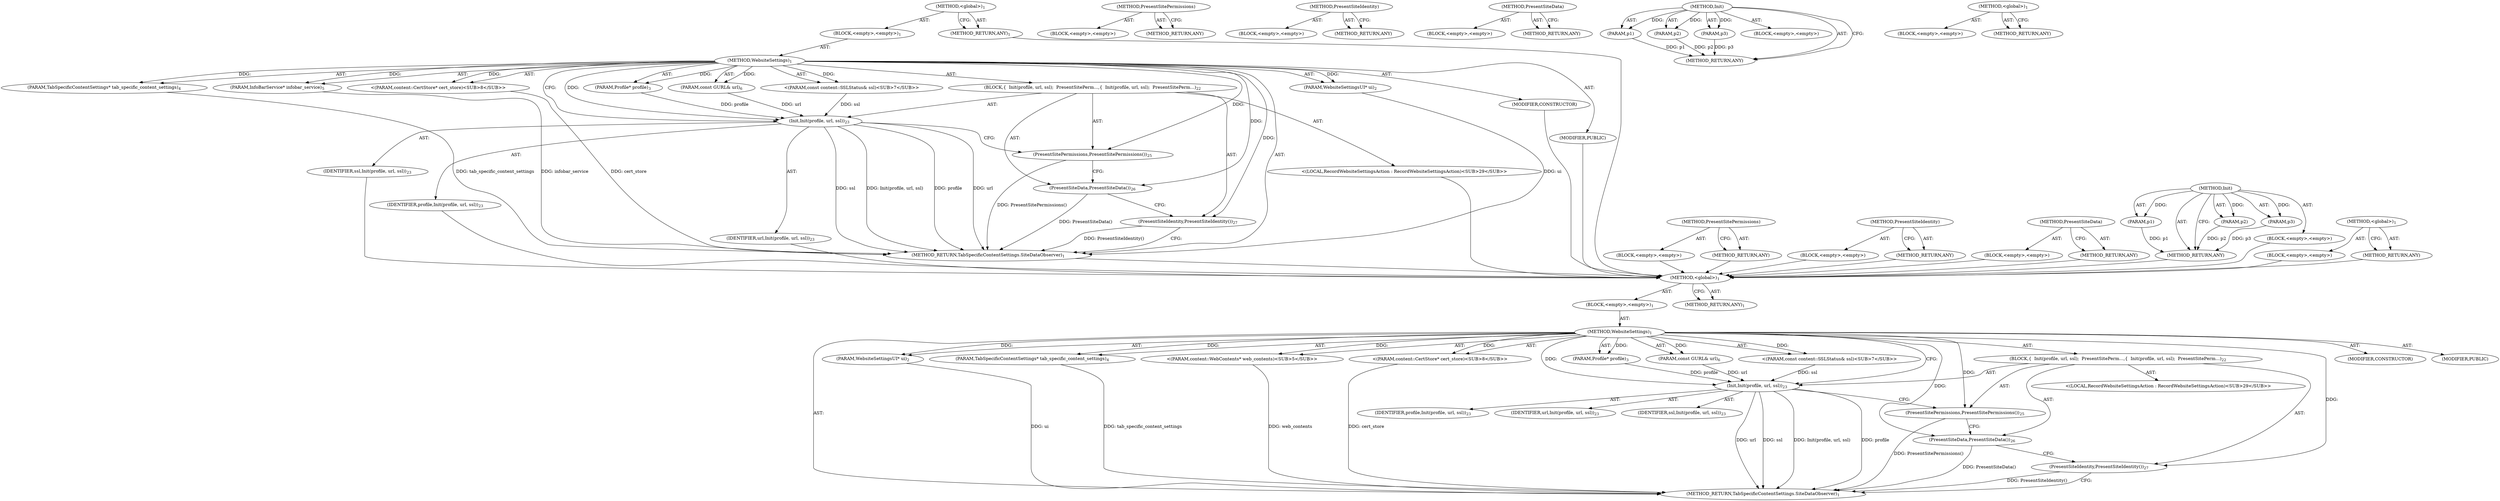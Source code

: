 digraph "&lt;global&gt;" {
vulnerable_6 [label=<(METHOD,&lt;global&gt;)<SUB>1</SUB>>];
vulnerable_7 [label=<(BLOCK,&lt;empty&gt;,&lt;empty&gt;)<SUB>1</SUB>>];
vulnerable_8 [label=<(METHOD,WebsiteSettings)<SUB>1</SUB>>];
vulnerable_9 [label=<(PARAM,WebsiteSettingsUI* ui)<SUB>2</SUB>>];
vulnerable_10 [label=<(PARAM,Profile* profile)<SUB>3</SUB>>];
vulnerable_11 [label=<(PARAM,TabSpecificContentSettings* tab_specific_content_settings)<SUB>4</SUB>>];
vulnerable_12 [label=<(PARAM,InfoBarService* infobar_service)<SUB>5</SUB>>];
vulnerable_13 [label=<(PARAM,const GURL&amp; url)<SUB>6</SUB>>];
vulnerable_14 [label="<(PARAM,const content::SSLStatus&amp; ssl)<SUB>7</SUB>>"];
vulnerable_15 [label="<(PARAM,content::CertStore* cert_store)<SUB>8</SUB>>"];
vulnerable_16 [label=<(BLOCK,{
  Init(profile, url, ssl);

  PresentSitePerm...,{
  Init(profile, url, ssl);

  PresentSitePerm...)<SUB>22</SUB>>];
vulnerable_17 [label=<(Init,Init(profile, url, ssl))<SUB>23</SUB>>];
vulnerable_18 [label=<(IDENTIFIER,profile,Init(profile, url, ssl))<SUB>23</SUB>>];
vulnerable_19 [label=<(IDENTIFIER,url,Init(profile, url, ssl))<SUB>23</SUB>>];
vulnerable_20 [label=<(IDENTIFIER,ssl,Init(profile, url, ssl))<SUB>23</SUB>>];
vulnerable_21 [label=<(PresentSitePermissions,PresentSitePermissions())<SUB>25</SUB>>];
vulnerable_22 [label=<(PresentSiteData,PresentSiteData())<SUB>26</SUB>>];
vulnerable_23 [label=<(PresentSiteIdentity,PresentSiteIdentity())<SUB>27</SUB>>];
vulnerable_24 [label="<(LOCAL,RecordWebsiteSettingsAction : RecordWebsiteSettingsAction)<SUB>29</SUB>>"];
vulnerable_25 [label=<(MODIFIER,CONSTRUCTOR)>];
vulnerable_26 [label=<(MODIFIER,PUBLIC)>];
vulnerable_27 [label=<(METHOD_RETURN,TabSpecificContentSettings.SiteDataObserver)<SUB>1</SUB>>];
vulnerable_29 [label=<(METHOD_RETURN,ANY)<SUB>1</SUB>>];
vulnerable_66 [label=<(METHOD,PresentSitePermissions)>];
vulnerable_67 [label=<(BLOCK,&lt;empty&gt;,&lt;empty&gt;)>];
vulnerable_68 [label=<(METHOD_RETURN,ANY)>];
vulnerable_72 [label=<(METHOD,PresentSiteIdentity)>];
vulnerable_73 [label=<(BLOCK,&lt;empty&gt;,&lt;empty&gt;)>];
vulnerable_74 [label=<(METHOD_RETURN,ANY)>];
vulnerable_69 [label=<(METHOD,PresentSiteData)>];
vulnerable_70 [label=<(BLOCK,&lt;empty&gt;,&lt;empty&gt;)>];
vulnerable_71 [label=<(METHOD_RETURN,ANY)>];
vulnerable_60 [label=<(METHOD,Init)>];
vulnerable_61 [label=<(PARAM,p1)>];
vulnerable_62 [label=<(PARAM,p2)>];
vulnerable_63 [label=<(PARAM,p3)>];
vulnerable_64 [label=<(BLOCK,&lt;empty&gt;,&lt;empty&gt;)>];
vulnerable_65 [label=<(METHOD_RETURN,ANY)>];
vulnerable_54 [label=<(METHOD,&lt;global&gt;)<SUB>1</SUB>>];
vulnerable_55 [label=<(BLOCK,&lt;empty&gt;,&lt;empty&gt;)>];
vulnerable_56 [label=<(METHOD_RETURN,ANY)>];
fixed_6 [label=<(METHOD,&lt;global&gt;)<SUB>1</SUB>>];
fixed_7 [label=<(BLOCK,&lt;empty&gt;,&lt;empty&gt;)<SUB>1</SUB>>];
fixed_8 [label=<(METHOD,WebsiteSettings)<SUB>1</SUB>>];
fixed_9 [label=<(PARAM,WebsiteSettingsUI* ui)<SUB>2</SUB>>];
fixed_10 [label=<(PARAM,Profile* profile)<SUB>3</SUB>>];
fixed_11 [label=<(PARAM,TabSpecificContentSettings* tab_specific_content_settings)<SUB>4</SUB>>];
fixed_12 [label="<(PARAM,content::WebContents* web_contents)<SUB>5</SUB>>"];
fixed_13 [label=<(PARAM,const GURL&amp; url)<SUB>6</SUB>>];
fixed_14 [label="<(PARAM,const content::SSLStatus&amp; ssl)<SUB>7</SUB>>"];
fixed_15 [label="<(PARAM,content::CertStore* cert_store)<SUB>8</SUB>>"];
fixed_16 [label=<(BLOCK,{
  Init(profile, url, ssl);

  PresentSitePerm...,{
  Init(profile, url, ssl);

  PresentSitePerm...)<SUB>22</SUB>>];
fixed_17 [label=<(Init,Init(profile, url, ssl))<SUB>23</SUB>>];
fixed_18 [label=<(IDENTIFIER,profile,Init(profile, url, ssl))<SUB>23</SUB>>];
fixed_19 [label=<(IDENTIFIER,url,Init(profile, url, ssl))<SUB>23</SUB>>];
fixed_20 [label=<(IDENTIFIER,ssl,Init(profile, url, ssl))<SUB>23</SUB>>];
fixed_21 [label=<(PresentSitePermissions,PresentSitePermissions())<SUB>25</SUB>>];
fixed_22 [label=<(PresentSiteData,PresentSiteData())<SUB>26</SUB>>];
fixed_23 [label=<(PresentSiteIdentity,PresentSiteIdentity())<SUB>27</SUB>>];
fixed_24 [label="<(LOCAL,RecordWebsiteSettingsAction : RecordWebsiteSettingsAction)<SUB>29</SUB>>"];
fixed_25 [label=<(MODIFIER,CONSTRUCTOR)>];
fixed_26 [label=<(MODIFIER,PUBLIC)>];
fixed_27 [label=<(METHOD_RETURN,TabSpecificContentSettings.SiteDataObserver)<SUB>1</SUB>>];
fixed_29 [label=<(METHOD_RETURN,ANY)<SUB>1</SUB>>];
fixed_66 [label=<(METHOD,PresentSitePermissions)>];
fixed_67 [label=<(BLOCK,&lt;empty&gt;,&lt;empty&gt;)>];
fixed_68 [label=<(METHOD_RETURN,ANY)>];
fixed_72 [label=<(METHOD,PresentSiteIdentity)>];
fixed_73 [label=<(BLOCK,&lt;empty&gt;,&lt;empty&gt;)>];
fixed_74 [label=<(METHOD_RETURN,ANY)>];
fixed_69 [label=<(METHOD,PresentSiteData)>];
fixed_70 [label=<(BLOCK,&lt;empty&gt;,&lt;empty&gt;)>];
fixed_71 [label=<(METHOD_RETURN,ANY)>];
fixed_60 [label=<(METHOD,Init)>];
fixed_61 [label=<(PARAM,p1)>];
fixed_62 [label=<(PARAM,p2)>];
fixed_63 [label=<(PARAM,p3)>];
fixed_64 [label=<(BLOCK,&lt;empty&gt;,&lt;empty&gt;)>];
fixed_65 [label=<(METHOD_RETURN,ANY)>];
fixed_54 [label=<(METHOD,&lt;global&gt;)<SUB>1</SUB>>];
fixed_55 [label=<(BLOCK,&lt;empty&gt;,&lt;empty&gt;)>];
fixed_56 [label=<(METHOD_RETURN,ANY)>];
vulnerable_6 -> vulnerable_7  [key=0, label="AST: "];
vulnerable_6 -> vulnerable_29  [key=0, label="AST: "];
vulnerable_6 -> vulnerable_29  [key=1, label="CFG: "];
vulnerable_7 -> vulnerable_8  [key=0, label="AST: "];
vulnerable_8 -> vulnerable_9  [key=0, label="AST: "];
vulnerable_8 -> vulnerable_9  [key=1, label="DDG: "];
vulnerable_8 -> vulnerable_10  [key=0, label="AST: "];
vulnerable_8 -> vulnerable_10  [key=1, label="DDG: "];
vulnerable_8 -> vulnerable_11  [key=0, label="AST: "];
vulnerable_8 -> vulnerable_11  [key=1, label="DDG: "];
vulnerable_8 -> vulnerable_12  [key=0, label="AST: "];
vulnerable_8 -> vulnerable_12  [key=1, label="DDG: "];
vulnerable_8 -> vulnerable_13  [key=0, label="AST: "];
vulnerable_8 -> vulnerable_13  [key=1, label="DDG: "];
vulnerable_8 -> vulnerable_14  [key=0, label="AST: "];
vulnerable_8 -> vulnerable_14  [key=1, label="DDG: "];
vulnerable_8 -> vulnerable_15  [key=0, label="AST: "];
vulnerable_8 -> vulnerable_15  [key=1, label="DDG: "];
vulnerable_8 -> vulnerable_16  [key=0, label="AST: "];
vulnerable_8 -> vulnerable_25  [key=0, label="AST: "];
vulnerable_8 -> vulnerable_26  [key=0, label="AST: "];
vulnerable_8 -> vulnerable_27  [key=0, label="AST: "];
vulnerable_8 -> vulnerable_17  [key=0, label="CFG: "];
vulnerable_8 -> vulnerable_17  [key=1, label="DDG: "];
vulnerable_8 -> vulnerable_21  [key=0, label="DDG: "];
vulnerable_8 -> vulnerable_22  [key=0, label="DDG: "];
vulnerable_8 -> vulnerable_23  [key=0, label="DDG: "];
vulnerable_9 -> vulnerable_27  [key=0, label="DDG: ui"];
vulnerable_10 -> vulnerable_17  [key=0, label="DDG: profile"];
vulnerable_11 -> vulnerable_27  [key=0, label="DDG: tab_specific_content_settings"];
vulnerable_12 -> vulnerable_27  [key=0, label="DDG: infobar_service"];
vulnerable_13 -> vulnerable_17  [key=0, label="DDG: url"];
vulnerable_14 -> vulnerable_17  [key=0, label="DDG: ssl"];
vulnerable_15 -> vulnerable_27  [key=0, label="DDG: cert_store"];
vulnerable_16 -> vulnerable_17  [key=0, label="AST: "];
vulnerable_16 -> vulnerable_21  [key=0, label="AST: "];
vulnerable_16 -> vulnerable_22  [key=0, label="AST: "];
vulnerable_16 -> vulnerable_23  [key=0, label="AST: "];
vulnerable_16 -> vulnerable_24  [key=0, label="AST: "];
vulnerable_17 -> vulnerable_18  [key=0, label="AST: "];
vulnerable_17 -> vulnerable_19  [key=0, label="AST: "];
vulnerable_17 -> vulnerable_20  [key=0, label="AST: "];
vulnerable_17 -> vulnerable_21  [key=0, label="CFG: "];
vulnerable_17 -> vulnerable_27  [key=0, label="DDG: profile"];
vulnerable_17 -> vulnerable_27  [key=1, label="DDG: url"];
vulnerable_17 -> vulnerable_27  [key=2, label="DDG: ssl"];
vulnerable_17 -> vulnerable_27  [key=3, label="DDG: Init(profile, url, ssl)"];
vulnerable_18 -> fixed_6  [key=0];
vulnerable_19 -> fixed_6  [key=0];
vulnerable_20 -> fixed_6  [key=0];
vulnerable_21 -> vulnerable_22  [key=0, label="CFG: "];
vulnerable_21 -> vulnerable_27  [key=0, label="DDG: PresentSitePermissions()"];
vulnerable_22 -> vulnerable_23  [key=0, label="CFG: "];
vulnerable_22 -> vulnerable_27  [key=0, label="DDG: PresentSiteData()"];
vulnerable_23 -> vulnerable_27  [key=0, label="CFG: "];
vulnerable_23 -> vulnerable_27  [key=1, label="DDG: PresentSiteIdentity()"];
vulnerable_24 -> fixed_6  [key=0];
vulnerable_25 -> fixed_6  [key=0];
vulnerable_26 -> fixed_6  [key=0];
vulnerable_27 -> fixed_6  [key=0];
vulnerable_29 -> fixed_6  [key=0];
vulnerable_66 -> vulnerable_67  [key=0, label="AST: "];
vulnerable_66 -> vulnerable_68  [key=0, label="AST: "];
vulnerable_66 -> vulnerable_68  [key=1, label="CFG: "];
vulnerable_67 -> fixed_6  [key=0];
vulnerable_68 -> fixed_6  [key=0];
vulnerable_72 -> vulnerable_73  [key=0, label="AST: "];
vulnerable_72 -> vulnerable_74  [key=0, label="AST: "];
vulnerable_72 -> vulnerable_74  [key=1, label="CFG: "];
vulnerable_73 -> fixed_6  [key=0];
vulnerable_74 -> fixed_6  [key=0];
vulnerable_69 -> vulnerable_70  [key=0, label="AST: "];
vulnerable_69 -> vulnerable_71  [key=0, label="AST: "];
vulnerable_69 -> vulnerable_71  [key=1, label="CFG: "];
vulnerable_70 -> fixed_6  [key=0];
vulnerable_71 -> fixed_6  [key=0];
vulnerable_60 -> vulnerable_61  [key=0, label="AST: "];
vulnerable_60 -> vulnerable_61  [key=1, label="DDG: "];
vulnerable_60 -> vulnerable_64  [key=0, label="AST: "];
vulnerable_60 -> vulnerable_62  [key=0, label="AST: "];
vulnerable_60 -> vulnerable_62  [key=1, label="DDG: "];
vulnerable_60 -> vulnerable_65  [key=0, label="AST: "];
vulnerable_60 -> vulnerable_65  [key=1, label="CFG: "];
vulnerable_60 -> vulnerable_63  [key=0, label="AST: "];
vulnerable_60 -> vulnerable_63  [key=1, label="DDG: "];
vulnerable_61 -> vulnerable_65  [key=0, label="DDG: p1"];
vulnerable_62 -> vulnerable_65  [key=0, label="DDG: p2"];
vulnerable_63 -> vulnerable_65  [key=0, label="DDG: p3"];
vulnerable_64 -> fixed_6  [key=0];
vulnerable_65 -> fixed_6  [key=0];
vulnerable_54 -> vulnerable_55  [key=0, label="AST: "];
vulnerable_54 -> vulnerable_56  [key=0, label="AST: "];
vulnerable_54 -> vulnerable_56  [key=1, label="CFG: "];
vulnerable_55 -> fixed_6  [key=0];
vulnerable_56 -> fixed_6  [key=0];
fixed_6 -> fixed_7  [key=0, label="AST: "];
fixed_6 -> fixed_29  [key=0, label="AST: "];
fixed_6 -> fixed_29  [key=1, label="CFG: "];
fixed_7 -> fixed_8  [key=0, label="AST: "];
fixed_8 -> fixed_9  [key=0, label="AST: "];
fixed_8 -> fixed_9  [key=1, label="DDG: "];
fixed_8 -> fixed_10  [key=0, label="AST: "];
fixed_8 -> fixed_10  [key=1, label="DDG: "];
fixed_8 -> fixed_11  [key=0, label="AST: "];
fixed_8 -> fixed_11  [key=1, label="DDG: "];
fixed_8 -> fixed_12  [key=0, label="AST: "];
fixed_8 -> fixed_12  [key=1, label="DDG: "];
fixed_8 -> fixed_13  [key=0, label="AST: "];
fixed_8 -> fixed_13  [key=1, label="DDG: "];
fixed_8 -> fixed_14  [key=0, label="AST: "];
fixed_8 -> fixed_14  [key=1, label="DDG: "];
fixed_8 -> fixed_15  [key=0, label="AST: "];
fixed_8 -> fixed_15  [key=1, label="DDG: "];
fixed_8 -> fixed_16  [key=0, label="AST: "];
fixed_8 -> fixed_25  [key=0, label="AST: "];
fixed_8 -> fixed_26  [key=0, label="AST: "];
fixed_8 -> fixed_27  [key=0, label="AST: "];
fixed_8 -> fixed_17  [key=0, label="CFG: "];
fixed_8 -> fixed_17  [key=1, label="DDG: "];
fixed_8 -> fixed_21  [key=0, label="DDG: "];
fixed_8 -> fixed_22  [key=0, label="DDG: "];
fixed_8 -> fixed_23  [key=0, label="DDG: "];
fixed_9 -> fixed_27  [key=0, label="DDG: ui"];
fixed_10 -> fixed_17  [key=0, label="DDG: profile"];
fixed_11 -> fixed_27  [key=0, label="DDG: tab_specific_content_settings"];
fixed_12 -> fixed_27  [key=0, label="DDG: web_contents"];
fixed_13 -> fixed_17  [key=0, label="DDG: url"];
fixed_14 -> fixed_17  [key=0, label="DDG: ssl"];
fixed_15 -> fixed_27  [key=0, label="DDG: cert_store"];
fixed_16 -> fixed_17  [key=0, label="AST: "];
fixed_16 -> fixed_21  [key=0, label="AST: "];
fixed_16 -> fixed_22  [key=0, label="AST: "];
fixed_16 -> fixed_23  [key=0, label="AST: "];
fixed_16 -> fixed_24  [key=0, label="AST: "];
fixed_17 -> fixed_18  [key=0, label="AST: "];
fixed_17 -> fixed_19  [key=0, label="AST: "];
fixed_17 -> fixed_20  [key=0, label="AST: "];
fixed_17 -> fixed_21  [key=0, label="CFG: "];
fixed_17 -> fixed_27  [key=0, label="DDG: profile"];
fixed_17 -> fixed_27  [key=1, label="DDG: url"];
fixed_17 -> fixed_27  [key=2, label="DDG: ssl"];
fixed_17 -> fixed_27  [key=3, label="DDG: Init(profile, url, ssl)"];
fixed_21 -> fixed_22  [key=0, label="CFG: "];
fixed_21 -> fixed_27  [key=0, label="DDG: PresentSitePermissions()"];
fixed_22 -> fixed_23  [key=0, label="CFG: "];
fixed_22 -> fixed_27  [key=0, label="DDG: PresentSiteData()"];
fixed_23 -> fixed_27  [key=0, label="CFG: "];
fixed_23 -> fixed_27  [key=1, label="DDG: PresentSiteIdentity()"];
fixed_66 -> fixed_67  [key=0, label="AST: "];
fixed_66 -> fixed_68  [key=0, label="AST: "];
fixed_66 -> fixed_68  [key=1, label="CFG: "];
fixed_72 -> fixed_73  [key=0, label="AST: "];
fixed_72 -> fixed_74  [key=0, label="AST: "];
fixed_72 -> fixed_74  [key=1, label="CFG: "];
fixed_69 -> fixed_70  [key=0, label="AST: "];
fixed_69 -> fixed_71  [key=0, label="AST: "];
fixed_69 -> fixed_71  [key=1, label="CFG: "];
fixed_60 -> fixed_61  [key=0, label="AST: "];
fixed_60 -> fixed_61  [key=1, label="DDG: "];
fixed_60 -> fixed_64  [key=0, label="AST: "];
fixed_60 -> fixed_62  [key=0, label="AST: "];
fixed_60 -> fixed_62  [key=1, label="DDG: "];
fixed_60 -> fixed_65  [key=0, label="AST: "];
fixed_60 -> fixed_65  [key=1, label="CFG: "];
fixed_60 -> fixed_63  [key=0, label="AST: "];
fixed_60 -> fixed_63  [key=1, label="DDG: "];
fixed_61 -> fixed_65  [key=0, label="DDG: p1"];
fixed_62 -> fixed_65  [key=0, label="DDG: p2"];
fixed_63 -> fixed_65  [key=0, label="DDG: p3"];
fixed_54 -> fixed_55  [key=0, label="AST: "];
fixed_54 -> fixed_56  [key=0, label="AST: "];
fixed_54 -> fixed_56  [key=1, label="CFG: "];
}
